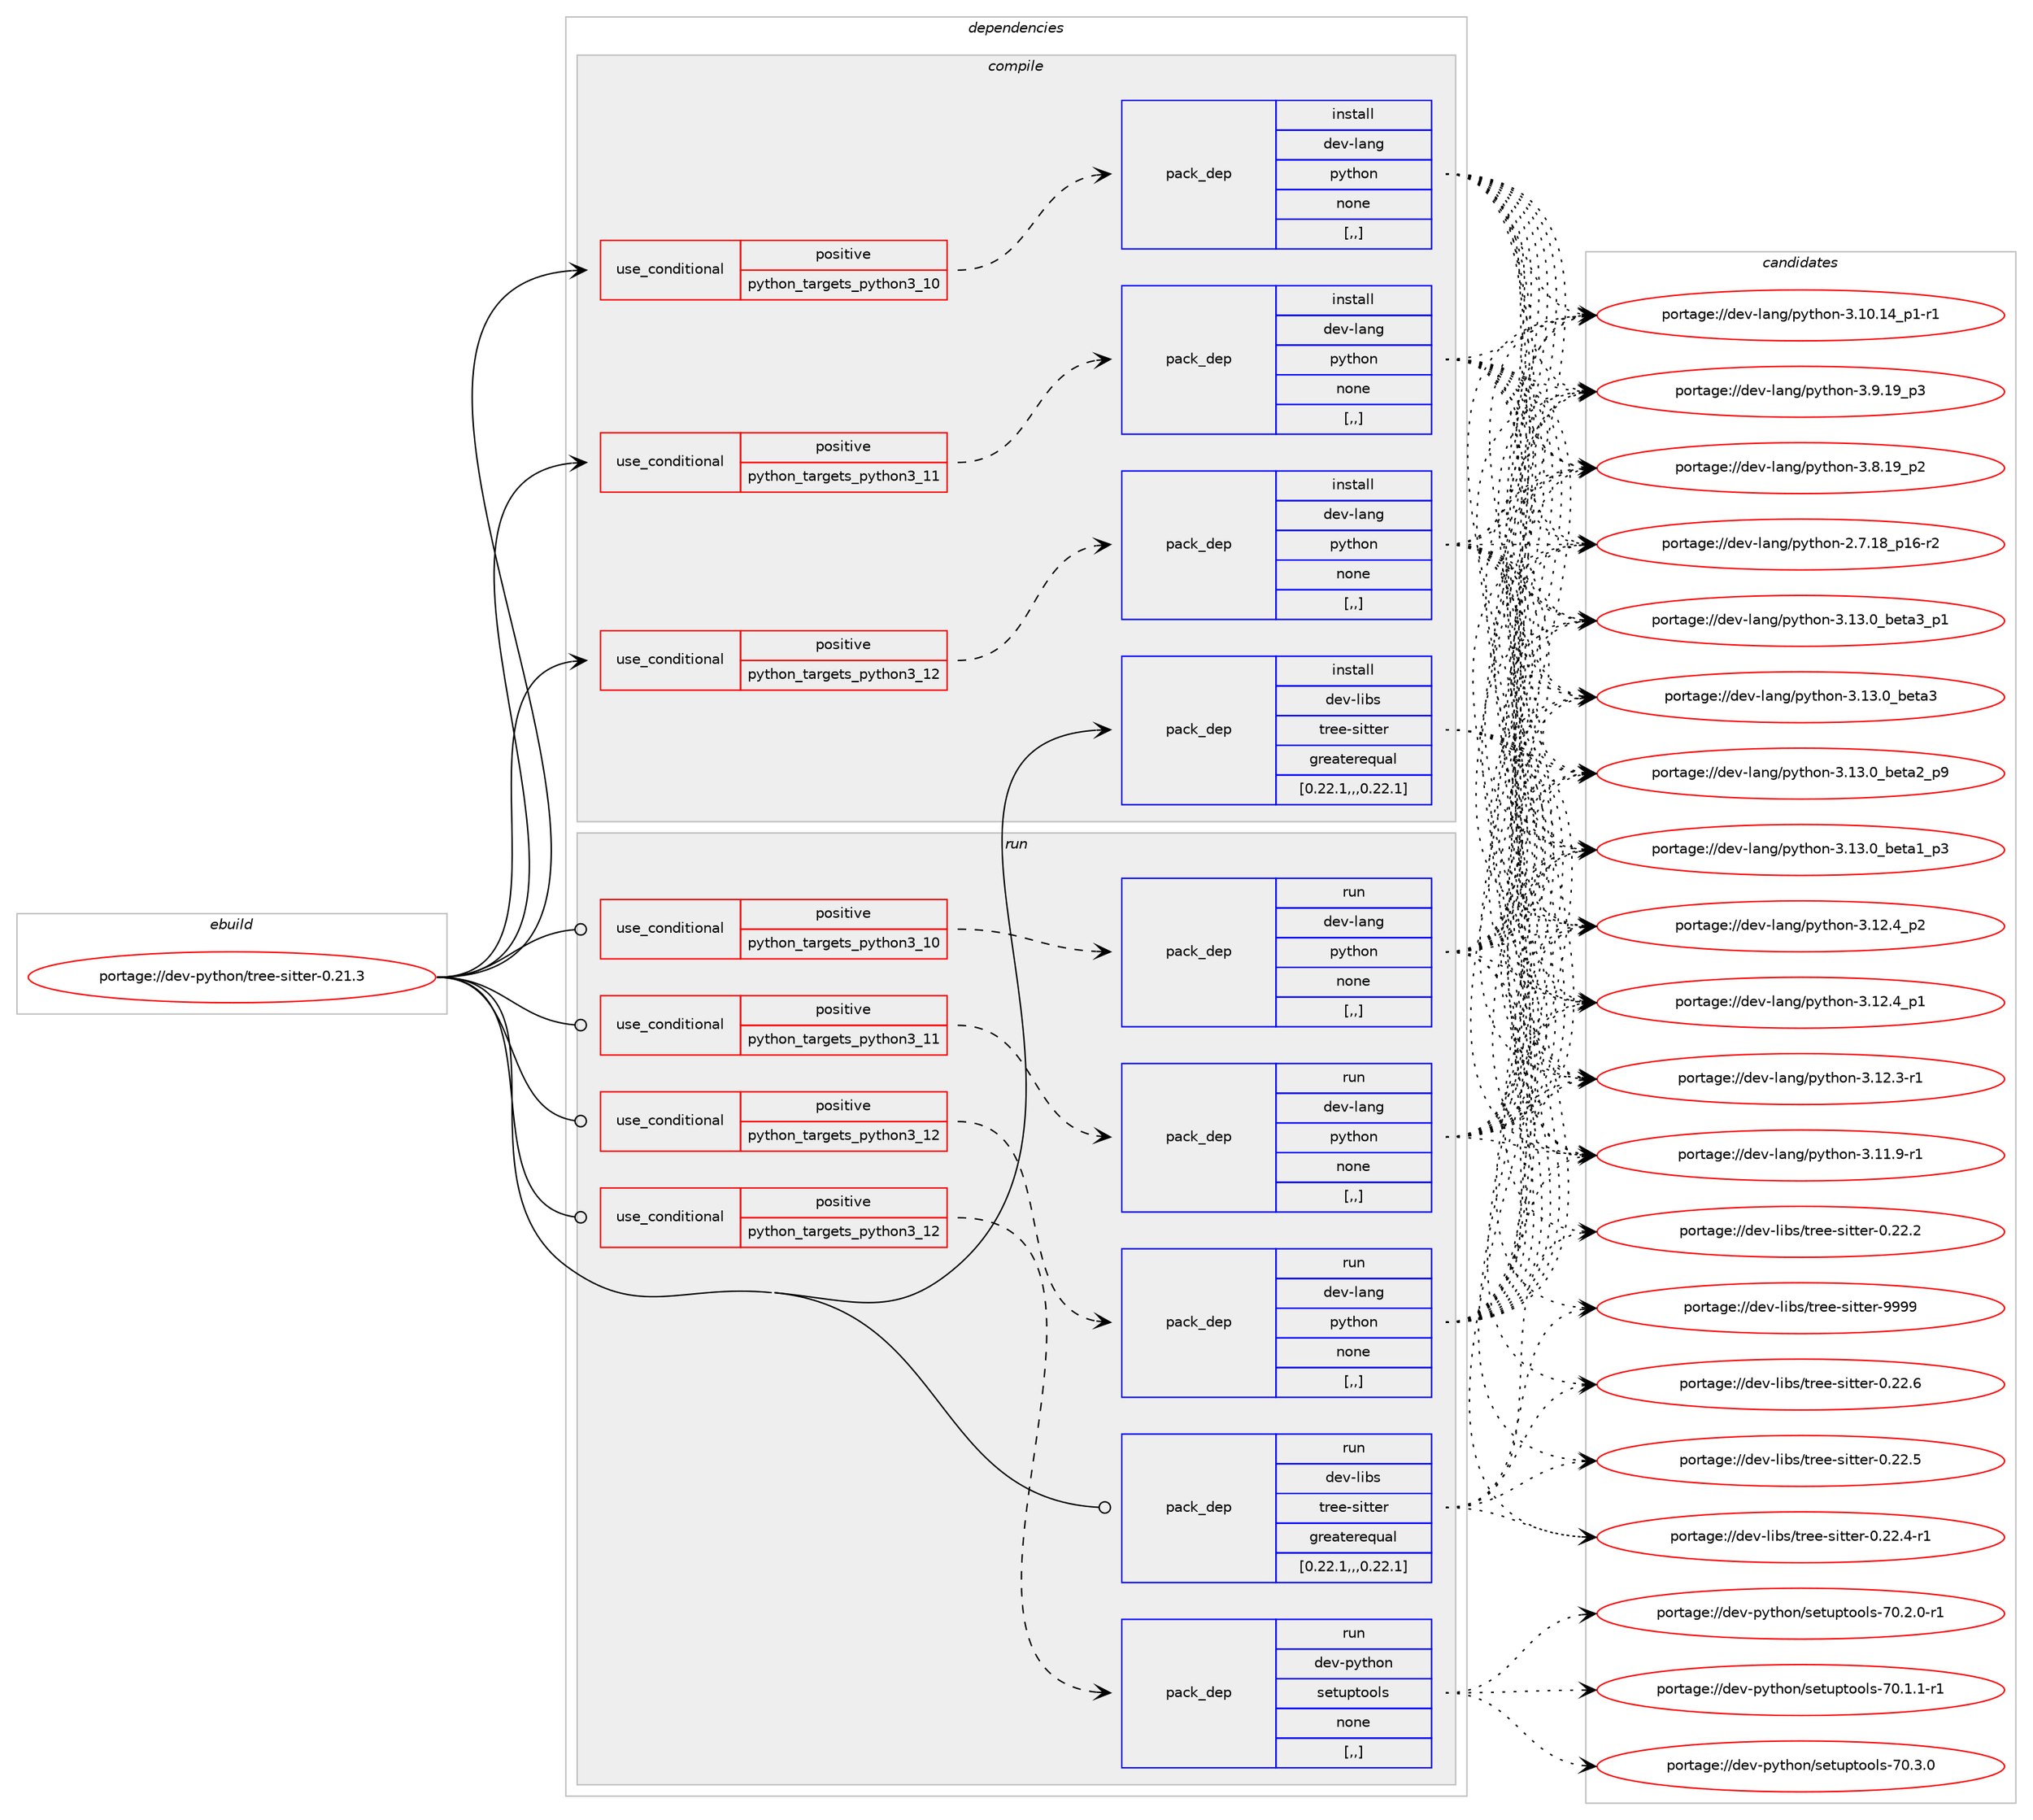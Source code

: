 digraph prolog {

# *************
# Graph options
# *************

newrank=true;
concentrate=true;
compound=true;
graph [rankdir=LR,fontname=Helvetica,fontsize=10,ranksep=1.5];#, ranksep=2.5, nodesep=0.2];
edge  [arrowhead=vee];
node  [fontname=Helvetica,fontsize=10];

# **********
# The ebuild
# **********

subgraph cluster_leftcol {
color=gray;
label=<<i>ebuild</i>>;
id [label="portage://dev-python/tree-sitter-0.21.3", color=red, width=4, href="../dev-python/tree-sitter-0.21.3.svg"];
}

# ****************
# The dependencies
# ****************

subgraph cluster_midcol {
color=gray;
label=<<i>dependencies</i>>;
subgraph cluster_compile {
fillcolor="#eeeeee";
style=filled;
label=<<i>compile</i>>;
subgraph cond40427 {
dependency165508 [label=<<TABLE BORDER="0" CELLBORDER="1" CELLSPACING="0" CELLPADDING="4"><TR><TD ROWSPAN="3" CELLPADDING="10">use_conditional</TD></TR><TR><TD>positive</TD></TR><TR><TD>python_targets_python3_10</TD></TR></TABLE>>, shape=none, color=red];
subgraph pack123808 {
dependency165509 [label=<<TABLE BORDER="0" CELLBORDER="1" CELLSPACING="0" CELLPADDING="4" WIDTH="220"><TR><TD ROWSPAN="6" CELLPADDING="30">pack_dep</TD></TR><TR><TD WIDTH="110">install</TD></TR><TR><TD>dev-lang</TD></TR><TR><TD>python</TD></TR><TR><TD>none</TD></TR><TR><TD>[,,]</TD></TR></TABLE>>, shape=none, color=blue];
}
dependency165508:e -> dependency165509:w [weight=20,style="dashed",arrowhead="vee"];
}
id:e -> dependency165508:w [weight=20,style="solid",arrowhead="vee"];
subgraph cond40428 {
dependency165510 [label=<<TABLE BORDER="0" CELLBORDER="1" CELLSPACING="0" CELLPADDING="4"><TR><TD ROWSPAN="3" CELLPADDING="10">use_conditional</TD></TR><TR><TD>positive</TD></TR><TR><TD>python_targets_python3_11</TD></TR></TABLE>>, shape=none, color=red];
subgraph pack123809 {
dependency165511 [label=<<TABLE BORDER="0" CELLBORDER="1" CELLSPACING="0" CELLPADDING="4" WIDTH="220"><TR><TD ROWSPAN="6" CELLPADDING="30">pack_dep</TD></TR><TR><TD WIDTH="110">install</TD></TR><TR><TD>dev-lang</TD></TR><TR><TD>python</TD></TR><TR><TD>none</TD></TR><TR><TD>[,,]</TD></TR></TABLE>>, shape=none, color=blue];
}
dependency165510:e -> dependency165511:w [weight=20,style="dashed",arrowhead="vee"];
}
id:e -> dependency165510:w [weight=20,style="solid",arrowhead="vee"];
subgraph cond40429 {
dependency165512 [label=<<TABLE BORDER="0" CELLBORDER="1" CELLSPACING="0" CELLPADDING="4"><TR><TD ROWSPAN="3" CELLPADDING="10">use_conditional</TD></TR><TR><TD>positive</TD></TR><TR><TD>python_targets_python3_12</TD></TR></TABLE>>, shape=none, color=red];
subgraph pack123810 {
dependency165513 [label=<<TABLE BORDER="0" CELLBORDER="1" CELLSPACING="0" CELLPADDING="4" WIDTH="220"><TR><TD ROWSPAN="6" CELLPADDING="30">pack_dep</TD></TR><TR><TD WIDTH="110">install</TD></TR><TR><TD>dev-lang</TD></TR><TR><TD>python</TD></TR><TR><TD>none</TD></TR><TR><TD>[,,]</TD></TR></TABLE>>, shape=none, color=blue];
}
dependency165512:e -> dependency165513:w [weight=20,style="dashed",arrowhead="vee"];
}
id:e -> dependency165512:w [weight=20,style="solid",arrowhead="vee"];
subgraph pack123811 {
dependency165514 [label=<<TABLE BORDER="0" CELLBORDER="1" CELLSPACING="0" CELLPADDING="4" WIDTH="220"><TR><TD ROWSPAN="6" CELLPADDING="30">pack_dep</TD></TR><TR><TD WIDTH="110">install</TD></TR><TR><TD>dev-libs</TD></TR><TR><TD>tree-sitter</TD></TR><TR><TD>greaterequal</TD></TR><TR><TD>[0.22.1,,,0.22.1]</TD></TR></TABLE>>, shape=none, color=blue];
}
id:e -> dependency165514:w [weight=20,style="solid",arrowhead="vee"];
}
subgraph cluster_compileandrun {
fillcolor="#eeeeee";
style=filled;
label=<<i>compile and run</i>>;
}
subgraph cluster_run {
fillcolor="#eeeeee";
style=filled;
label=<<i>run</i>>;
subgraph cond40430 {
dependency165515 [label=<<TABLE BORDER="0" CELLBORDER="1" CELLSPACING="0" CELLPADDING="4"><TR><TD ROWSPAN="3" CELLPADDING="10">use_conditional</TD></TR><TR><TD>positive</TD></TR><TR><TD>python_targets_python3_10</TD></TR></TABLE>>, shape=none, color=red];
subgraph pack123812 {
dependency165516 [label=<<TABLE BORDER="0" CELLBORDER="1" CELLSPACING="0" CELLPADDING="4" WIDTH="220"><TR><TD ROWSPAN="6" CELLPADDING="30">pack_dep</TD></TR><TR><TD WIDTH="110">run</TD></TR><TR><TD>dev-lang</TD></TR><TR><TD>python</TD></TR><TR><TD>none</TD></TR><TR><TD>[,,]</TD></TR></TABLE>>, shape=none, color=blue];
}
dependency165515:e -> dependency165516:w [weight=20,style="dashed",arrowhead="vee"];
}
id:e -> dependency165515:w [weight=20,style="solid",arrowhead="odot"];
subgraph cond40431 {
dependency165517 [label=<<TABLE BORDER="0" CELLBORDER="1" CELLSPACING="0" CELLPADDING="4"><TR><TD ROWSPAN="3" CELLPADDING="10">use_conditional</TD></TR><TR><TD>positive</TD></TR><TR><TD>python_targets_python3_11</TD></TR></TABLE>>, shape=none, color=red];
subgraph pack123813 {
dependency165518 [label=<<TABLE BORDER="0" CELLBORDER="1" CELLSPACING="0" CELLPADDING="4" WIDTH="220"><TR><TD ROWSPAN="6" CELLPADDING="30">pack_dep</TD></TR><TR><TD WIDTH="110">run</TD></TR><TR><TD>dev-lang</TD></TR><TR><TD>python</TD></TR><TR><TD>none</TD></TR><TR><TD>[,,]</TD></TR></TABLE>>, shape=none, color=blue];
}
dependency165517:e -> dependency165518:w [weight=20,style="dashed",arrowhead="vee"];
}
id:e -> dependency165517:w [weight=20,style="solid",arrowhead="odot"];
subgraph cond40432 {
dependency165519 [label=<<TABLE BORDER="0" CELLBORDER="1" CELLSPACING="0" CELLPADDING="4"><TR><TD ROWSPAN="3" CELLPADDING="10">use_conditional</TD></TR><TR><TD>positive</TD></TR><TR><TD>python_targets_python3_12</TD></TR></TABLE>>, shape=none, color=red];
subgraph pack123814 {
dependency165520 [label=<<TABLE BORDER="0" CELLBORDER="1" CELLSPACING="0" CELLPADDING="4" WIDTH="220"><TR><TD ROWSPAN="6" CELLPADDING="30">pack_dep</TD></TR><TR><TD WIDTH="110">run</TD></TR><TR><TD>dev-lang</TD></TR><TR><TD>python</TD></TR><TR><TD>none</TD></TR><TR><TD>[,,]</TD></TR></TABLE>>, shape=none, color=blue];
}
dependency165519:e -> dependency165520:w [weight=20,style="dashed",arrowhead="vee"];
}
id:e -> dependency165519:w [weight=20,style="solid",arrowhead="odot"];
subgraph cond40433 {
dependency165521 [label=<<TABLE BORDER="0" CELLBORDER="1" CELLSPACING="0" CELLPADDING="4"><TR><TD ROWSPAN="3" CELLPADDING="10">use_conditional</TD></TR><TR><TD>positive</TD></TR><TR><TD>python_targets_python3_12</TD></TR></TABLE>>, shape=none, color=red];
subgraph pack123815 {
dependency165522 [label=<<TABLE BORDER="0" CELLBORDER="1" CELLSPACING="0" CELLPADDING="4" WIDTH="220"><TR><TD ROWSPAN="6" CELLPADDING="30">pack_dep</TD></TR><TR><TD WIDTH="110">run</TD></TR><TR><TD>dev-python</TD></TR><TR><TD>setuptools</TD></TR><TR><TD>none</TD></TR><TR><TD>[,,]</TD></TR></TABLE>>, shape=none, color=blue];
}
dependency165521:e -> dependency165522:w [weight=20,style="dashed",arrowhead="vee"];
}
id:e -> dependency165521:w [weight=20,style="solid",arrowhead="odot"];
subgraph pack123816 {
dependency165523 [label=<<TABLE BORDER="0" CELLBORDER="1" CELLSPACING="0" CELLPADDING="4" WIDTH="220"><TR><TD ROWSPAN="6" CELLPADDING="30">pack_dep</TD></TR><TR><TD WIDTH="110">run</TD></TR><TR><TD>dev-libs</TD></TR><TR><TD>tree-sitter</TD></TR><TR><TD>greaterequal</TD></TR><TR><TD>[0.22.1,,,0.22.1]</TD></TR></TABLE>>, shape=none, color=blue];
}
id:e -> dependency165523:w [weight=20,style="solid",arrowhead="odot"];
}
}

# **************
# The candidates
# **************

subgraph cluster_choices {
rank=same;
color=gray;
label=<<i>candidates</i>>;

subgraph choice123808 {
color=black;
nodesep=1;
choice10010111845108971101034711212111610411111045514649514648959810111697519511249 [label="portage://dev-lang/python-3.13.0_beta3_p1", color=red, width=4,href="../dev-lang/python-3.13.0_beta3_p1.svg"];
choice1001011184510897110103471121211161041111104551464951464895981011169751 [label="portage://dev-lang/python-3.13.0_beta3", color=red, width=4,href="../dev-lang/python-3.13.0_beta3.svg"];
choice10010111845108971101034711212111610411111045514649514648959810111697509511257 [label="portage://dev-lang/python-3.13.0_beta2_p9", color=red, width=4,href="../dev-lang/python-3.13.0_beta2_p9.svg"];
choice10010111845108971101034711212111610411111045514649514648959810111697499511251 [label="portage://dev-lang/python-3.13.0_beta1_p3", color=red, width=4,href="../dev-lang/python-3.13.0_beta1_p3.svg"];
choice100101118451089711010347112121116104111110455146495046529511250 [label="portage://dev-lang/python-3.12.4_p2", color=red, width=4,href="../dev-lang/python-3.12.4_p2.svg"];
choice100101118451089711010347112121116104111110455146495046529511249 [label="portage://dev-lang/python-3.12.4_p1", color=red, width=4,href="../dev-lang/python-3.12.4_p1.svg"];
choice100101118451089711010347112121116104111110455146495046514511449 [label="portage://dev-lang/python-3.12.3-r1", color=red, width=4,href="../dev-lang/python-3.12.3-r1.svg"];
choice100101118451089711010347112121116104111110455146494946574511449 [label="portage://dev-lang/python-3.11.9-r1", color=red, width=4,href="../dev-lang/python-3.11.9-r1.svg"];
choice100101118451089711010347112121116104111110455146494846495295112494511449 [label="portage://dev-lang/python-3.10.14_p1-r1", color=red, width=4,href="../dev-lang/python-3.10.14_p1-r1.svg"];
choice100101118451089711010347112121116104111110455146574649579511251 [label="portage://dev-lang/python-3.9.19_p3", color=red, width=4,href="../dev-lang/python-3.9.19_p3.svg"];
choice100101118451089711010347112121116104111110455146564649579511250 [label="portage://dev-lang/python-3.8.19_p2", color=red, width=4,href="../dev-lang/python-3.8.19_p2.svg"];
choice100101118451089711010347112121116104111110455046554649569511249544511450 [label="portage://dev-lang/python-2.7.18_p16-r2", color=red, width=4,href="../dev-lang/python-2.7.18_p16-r2.svg"];
dependency165509:e -> choice10010111845108971101034711212111610411111045514649514648959810111697519511249:w [style=dotted,weight="100"];
dependency165509:e -> choice1001011184510897110103471121211161041111104551464951464895981011169751:w [style=dotted,weight="100"];
dependency165509:e -> choice10010111845108971101034711212111610411111045514649514648959810111697509511257:w [style=dotted,weight="100"];
dependency165509:e -> choice10010111845108971101034711212111610411111045514649514648959810111697499511251:w [style=dotted,weight="100"];
dependency165509:e -> choice100101118451089711010347112121116104111110455146495046529511250:w [style=dotted,weight="100"];
dependency165509:e -> choice100101118451089711010347112121116104111110455146495046529511249:w [style=dotted,weight="100"];
dependency165509:e -> choice100101118451089711010347112121116104111110455146495046514511449:w [style=dotted,weight="100"];
dependency165509:e -> choice100101118451089711010347112121116104111110455146494946574511449:w [style=dotted,weight="100"];
dependency165509:e -> choice100101118451089711010347112121116104111110455146494846495295112494511449:w [style=dotted,weight="100"];
dependency165509:e -> choice100101118451089711010347112121116104111110455146574649579511251:w [style=dotted,weight="100"];
dependency165509:e -> choice100101118451089711010347112121116104111110455146564649579511250:w [style=dotted,weight="100"];
dependency165509:e -> choice100101118451089711010347112121116104111110455046554649569511249544511450:w [style=dotted,weight="100"];
}
subgraph choice123809 {
color=black;
nodesep=1;
choice10010111845108971101034711212111610411111045514649514648959810111697519511249 [label="portage://dev-lang/python-3.13.0_beta3_p1", color=red, width=4,href="../dev-lang/python-3.13.0_beta3_p1.svg"];
choice1001011184510897110103471121211161041111104551464951464895981011169751 [label="portage://dev-lang/python-3.13.0_beta3", color=red, width=4,href="../dev-lang/python-3.13.0_beta3.svg"];
choice10010111845108971101034711212111610411111045514649514648959810111697509511257 [label="portage://dev-lang/python-3.13.0_beta2_p9", color=red, width=4,href="../dev-lang/python-3.13.0_beta2_p9.svg"];
choice10010111845108971101034711212111610411111045514649514648959810111697499511251 [label="portage://dev-lang/python-3.13.0_beta1_p3", color=red, width=4,href="../dev-lang/python-3.13.0_beta1_p3.svg"];
choice100101118451089711010347112121116104111110455146495046529511250 [label="portage://dev-lang/python-3.12.4_p2", color=red, width=4,href="../dev-lang/python-3.12.4_p2.svg"];
choice100101118451089711010347112121116104111110455146495046529511249 [label="portage://dev-lang/python-3.12.4_p1", color=red, width=4,href="../dev-lang/python-3.12.4_p1.svg"];
choice100101118451089711010347112121116104111110455146495046514511449 [label="portage://dev-lang/python-3.12.3-r1", color=red, width=4,href="../dev-lang/python-3.12.3-r1.svg"];
choice100101118451089711010347112121116104111110455146494946574511449 [label="portage://dev-lang/python-3.11.9-r1", color=red, width=4,href="../dev-lang/python-3.11.9-r1.svg"];
choice100101118451089711010347112121116104111110455146494846495295112494511449 [label="portage://dev-lang/python-3.10.14_p1-r1", color=red, width=4,href="../dev-lang/python-3.10.14_p1-r1.svg"];
choice100101118451089711010347112121116104111110455146574649579511251 [label="portage://dev-lang/python-3.9.19_p3", color=red, width=4,href="../dev-lang/python-3.9.19_p3.svg"];
choice100101118451089711010347112121116104111110455146564649579511250 [label="portage://dev-lang/python-3.8.19_p2", color=red, width=4,href="../dev-lang/python-3.8.19_p2.svg"];
choice100101118451089711010347112121116104111110455046554649569511249544511450 [label="portage://dev-lang/python-2.7.18_p16-r2", color=red, width=4,href="../dev-lang/python-2.7.18_p16-r2.svg"];
dependency165511:e -> choice10010111845108971101034711212111610411111045514649514648959810111697519511249:w [style=dotted,weight="100"];
dependency165511:e -> choice1001011184510897110103471121211161041111104551464951464895981011169751:w [style=dotted,weight="100"];
dependency165511:e -> choice10010111845108971101034711212111610411111045514649514648959810111697509511257:w [style=dotted,weight="100"];
dependency165511:e -> choice10010111845108971101034711212111610411111045514649514648959810111697499511251:w [style=dotted,weight="100"];
dependency165511:e -> choice100101118451089711010347112121116104111110455146495046529511250:w [style=dotted,weight="100"];
dependency165511:e -> choice100101118451089711010347112121116104111110455146495046529511249:w [style=dotted,weight="100"];
dependency165511:e -> choice100101118451089711010347112121116104111110455146495046514511449:w [style=dotted,weight="100"];
dependency165511:e -> choice100101118451089711010347112121116104111110455146494946574511449:w [style=dotted,weight="100"];
dependency165511:e -> choice100101118451089711010347112121116104111110455146494846495295112494511449:w [style=dotted,weight="100"];
dependency165511:e -> choice100101118451089711010347112121116104111110455146574649579511251:w [style=dotted,weight="100"];
dependency165511:e -> choice100101118451089711010347112121116104111110455146564649579511250:w [style=dotted,weight="100"];
dependency165511:e -> choice100101118451089711010347112121116104111110455046554649569511249544511450:w [style=dotted,weight="100"];
}
subgraph choice123810 {
color=black;
nodesep=1;
choice10010111845108971101034711212111610411111045514649514648959810111697519511249 [label="portage://dev-lang/python-3.13.0_beta3_p1", color=red, width=4,href="../dev-lang/python-3.13.0_beta3_p1.svg"];
choice1001011184510897110103471121211161041111104551464951464895981011169751 [label="portage://dev-lang/python-3.13.0_beta3", color=red, width=4,href="../dev-lang/python-3.13.0_beta3.svg"];
choice10010111845108971101034711212111610411111045514649514648959810111697509511257 [label="portage://dev-lang/python-3.13.0_beta2_p9", color=red, width=4,href="../dev-lang/python-3.13.0_beta2_p9.svg"];
choice10010111845108971101034711212111610411111045514649514648959810111697499511251 [label="portage://dev-lang/python-3.13.0_beta1_p3", color=red, width=4,href="../dev-lang/python-3.13.0_beta1_p3.svg"];
choice100101118451089711010347112121116104111110455146495046529511250 [label="portage://dev-lang/python-3.12.4_p2", color=red, width=4,href="../dev-lang/python-3.12.4_p2.svg"];
choice100101118451089711010347112121116104111110455146495046529511249 [label="portage://dev-lang/python-3.12.4_p1", color=red, width=4,href="../dev-lang/python-3.12.4_p1.svg"];
choice100101118451089711010347112121116104111110455146495046514511449 [label="portage://dev-lang/python-3.12.3-r1", color=red, width=4,href="../dev-lang/python-3.12.3-r1.svg"];
choice100101118451089711010347112121116104111110455146494946574511449 [label="portage://dev-lang/python-3.11.9-r1", color=red, width=4,href="../dev-lang/python-3.11.9-r1.svg"];
choice100101118451089711010347112121116104111110455146494846495295112494511449 [label="portage://dev-lang/python-3.10.14_p1-r1", color=red, width=4,href="../dev-lang/python-3.10.14_p1-r1.svg"];
choice100101118451089711010347112121116104111110455146574649579511251 [label="portage://dev-lang/python-3.9.19_p3", color=red, width=4,href="../dev-lang/python-3.9.19_p3.svg"];
choice100101118451089711010347112121116104111110455146564649579511250 [label="portage://dev-lang/python-3.8.19_p2", color=red, width=4,href="../dev-lang/python-3.8.19_p2.svg"];
choice100101118451089711010347112121116104111110455046554649569511249544511450 [label="portage://dev-lang/python-2.7.18_p16-r2", color=red, width=4,href="../dev-lang/python-2.7.18_p16-r2.svg"];
dependency165513:e -> choice10010111845108971101034711212111610411111045514649514648959810111697519511249:w [style=dotted,weight="100"];
dependency165513:e -> choice1001011184510897110103471121211161041111104551464951464895981011169751:w [style=dotted,weight="100"];
dependency165513:e -> choice10010111845108971101034711212111610411111045514649514648959810111697509511257:w [style=dotted,weight="100"];
dependency165513:e -> choice10010111845108971101034711212111610411111045514649514648959810111697499511251:w [style=dotted,weight="100"];
dependency165513:e -> choice100101118451089711010347112121116104111110455146495046529511250:w [style=dotted,weight="100"];
dependency165513:e -> choice100101118451089711010347112121116104111110455146495046529511249:w [style=dotted,weight="100"];
dependency165513:e -> choice100101118451089711010347112121116104111110455146495046514511449:w [style=dotted,weight="100"];
dependency165513:e -> choice100101118451089711010347112121116104111110455146494946574511449:w [style=dotted,weight="100"];
dependency165513:e -> choice100101118451089711010347112121116104111110455146494846495295112494511449:w [style=dotted,weight="100"];
dependency165513:e -> choice100101118451089711010347112121116104111110455146574649579511251:w [style=dotted,weight="100"];
dependency165513:e -> choice100101118451089711010347112121116104111110455146564649579511250:w [style=dotted,weight="100"];
dependency165513:e -> choice100101118451089711010347112121116104111110455046554649569511249544511450:w [style=dotted,weight="100"];
}
subgraph choice123811 {
color=black;
nodesep=1;
choice100101118451081059811547116114101101451151051161161011144557575757 [label="portage://dev-libs/tree-sitter-9999", color=red, width=4,href="../dev-libs/tree-sitter-9999.svg"];
choice1001011184510810598115471161141011014511510511611610111445484650504654 [label="portage://dev-libs/tree-sitter-0.22.6", color=red, width=4,href="../dev-libs/tree-sitter-0.22.6.svg"];
choice1001011184510810598115471161141011014511510511611610111445484650504653 [label="portage://dev-libs/tree-sitter-0.22.5", color=red, width=4,href="../dev-libs/tree-sitter-0.22.5.svg"];
choice10010111845108105981154711611410110145115105116116101114454846505046524511449 [label="portage://dev-libs/tree-sitter-0.22.4-r1", color=red, width=4,href="../dev-libs/tree-sitter-0.22.4-r1.svg"];
choice1001011184510810598115471161141011014511510511611610111445484650504650 [label="portage://dev-libs/tree-sitter-0.22.2", color=red, width=4,href="../dev-libs/tree-sitter-0.22.2.svg"];
dependency165514:e -> choice100101118451081059811547116114101101451151051161161011144557575757:w [style=dotted,weight="100"];
dependency165514:e -> choice1001011184510810598115471161141011014511510511611610111445484650504654:w [style=dotted,weight="100"];
dependency165514:e -> choice1001011184510810598115471161141011014511510511611610111445484650504653:w [style=dotted,weight="100"];
dependency165514:e -> choice10010111845108105981154711611410110145115105116116101114454846505046524511449:w [style=dotted,weight="100"];
dependency165514:e -> choice1001011184510810598115471161141011014511510511611610111445484650504650:w [style=dotted,weight="100"];
}
subgraph choice123812 {
color=black;
nodesep=1;
choice10010111845108971101034711212111610411111045514649514648959810111697519511249 [label="portage://dev-lang/python-3.13.0_beta3_p1", color=red, width=4,href="../dev-lang/python-3.13.0_beta3_p1.svg"];
choice1001011184510897110103471121211161041111104551464951464895981011169751 [label="portage://dev-lang/python-3.13.0_beta3", color=red, width=4,href="../dev-lang/python-3.13.0_beta3.svg"];
choice10010111845108971101034711212111610411111045514649514648959810111697509511257 [label="portage://dev-lang/python-3.13.0_beta2_p9", color=red, width=4,href="../dev-lang/python-3.13.0_beta2_p9.svg"];
choice10010111845108971101034711212111610411111045514649514648959810111697499511251 [label="portage://dev-lang/python-3.13.0_beta1_p3", color=red, width=4,href="../dev-lang/python-3.13.0_beta1_p3.svg"];
choice100101118451089711010347112121116104111110455146495046529511250 [label="portage://dev-lang/python-3.12.4_p2", color=red, width=4,href="../dev-lang/python-3.12.4_p2.svg"];
choice100101118451089711010347112121116104111110455146495046529511249 [label="portage://dev-lang/python-3.12.4_p1", color=red, width=4,href="../dev-lang/python-3.12.4_p1.svg"];
choice100101118451089711010347112121116104111110455146495046514511449 [label="portage://dev-lang/python-3.12.3-r1", color=red, width=4,href="../dev-lang/python-3.12.3-r1.svg"];
choice100101118451089711010347112121116104111110455146494946574511449 [label="portage://dev-lang/python-3.11.9-r1", color=red, width=4,href="../dev-lang/python-3.11.9-r1.svg"];
choice100101118451089711010347112121116104111110455146494846495295112494511449 [label="portage://dev-lang/python-3.10.14_p1-r1", color=red, width=4,href="../dev-lang/python-3.10.14_p1-r1.svg"];
choice100101118451089711010347112121116104111110455146574649579511251 [label="portage://dev-lang/python-3.9.19_p3", color=red, width=4,href="../dev-lang/python-3.9.19_p3.svg"];
choice100101118451089711010347112121116104111110455146564649579511250 [label="portage://dev-lang/python-3.8.19_p2", color=red, width=4,href="../dev-lang/python-3.8.19_p2.svg"];
choice100101118451089711010347112121116104111110455046554649569511249544511450 [label="portage://dev-lang/python-2.7.18_p16-r2", color=red, width=4,href="../dev-lang/python-2.7.18_p16-r2.svg"];
dependency165516:e -> choice10010111845108971101034711212111610411111045514649514648959810111697519511249:w [style=dotted,weight="100"];
dependency165516:e -> choice1001011184510897110103471121211161041111104551464951464895981011169751:w [style=dotted,weight="100"];
dependency165516:e -> choice10010111845108971101034711212111610411111045514649514648959810111697509511257:w [style=dotted,weight="100"];
dependency165516:e -> choice10010111845108971101034711212111610411111045514649514648959810111697499511251:w [style=dotted,weight="100"];
dependency165516:e -> choice100101118451089711010347112121116104111110455146495046529511250:w [style=dotted,weight="100"];
dependency165516:e -> choice100101118451089711010347112121116104111110455146495046529511249:w [style=dotted,weight="100"];
dependency165516:e -> choice100101118451089711010347112121116104111110455146495046514511449:w [style=dotted,weight="100"];
dependency165516:e -> choice100101118451089711010347112121116104111110455146494946574511449:w [style=dotted,weight="100"];
dependency165516:e -> choice100101118451089711010347112121116104111110455146494846495295112494511449:w [style=dotted,weight="100"];
dependency165516:e -> choice100101118451089711010347112121116104111110455146574649579511251:w [style=dotted,weight="100"];
dependency165516:e -> choice100101118451089711010347112121116104111110455146564649579511250:w [style=dotted,weight="100"];
dependency165516:e -> choice100101118451089711010347112121116104111110455046554649569511249544511450:w [style=dotted,weight="100"];
}
subgraph choice123813 {
color=black;
nodesep=1;
choice10010111845108971101034711212111610411111045514649514648959810111697519511249 [label="portage://dev-lang/python-3.13.0_beta3_p1", color=red, width=4,href="../dev-lang/python-3.13.0_beta3_p1.svg"];
choice1001011184510897110103471121211161041111104551464951464895981011169751 [label="portage://dev-lang/python-3.13.0_beta3", color=red, width=4,href="../dev-lang/python-3.13.0_beta3.svg"];
choice10010111845108971101034711212111610411111045514649514648959810111697509511257 [label="portage://dev-lang/python-3.13.0_beta2_p9", color=red, width=4,href="../dev-lang/python-3.13.0_beta2_p9.svg"];
choice10010111845108971101034711212111610411111045514649514648959810111697499511251 [label="portage://dev-lang/python-3.13.0_beta1_p3", color=red, width=4,href="../dev-lang/python-3.13.0_beta1_p3.svg"];
choice100101118451089711010347112121116104111110455146495046529511250 [label="portage://dev-lang/python-3.12.4_p2", color=red, width=4,href="../dev-lang/python-3.12.4_p2.svg"];
choice100101118451089711010347112121116104111110455146495046529511249 [label="portage://dev-lang/python-3.12.4_p1", color=red, width=4,href="../dev-lang/python-3.12.4_p1.svg"];
choice100101118451089711010347112121116104111110455146495046514511449 [label="portage://dev-lang/python-3.12.3-r1", color=red, width=4,href="../dev-lang/python-3.12.3-r1.svg"];
choice100101118451089711010347112121116104111110455146494946574511449 [label="portage://dev-lang/python-3.11.9-r1", color=red, width=4,href="../dev-lang/python-3.11.9-r1.svg"];
choice100101118451089711010347112121116104111110455146494846495295112494511449 [label="portage://dev-lang/python-3.10.14_p1-r1", color=red, width=4,href="../dev-lang/python-3.10.14_p1-r1.svg"];
choice100101118451089711010347112121116104111110455146574649579511251 [label="portage://dev-lang/python-3.9.19_p3", color=red, width=4,href="../dev-lang/python-3.9.19_p3.svg"];
choice100101118451089711010347112121116104111110455146564649579511250 [label="portage://dev-lang/python-3.8.19_p2", color=red, width=4,href="../dev-lang/python-3.8.19_p2.svg"];
choice100101118451089711010347112121116104111110455046554649569511249544511450 [label="portage://dev-lang/python-2.7.18_p16-r2", color=red, width=4,href="../dev-lang/python-2.7.18_p16-r2.svg"];
dependency165518:e -> choice10010111845108971101034711212111610411111045514649514648959810111697519511249:w [style=dotted,weight="100"];
dependency165518:e -> choice1001011184510897110103471121211161041111104551464951464895981011169751:w [style=dotted,weight="100"];
dependency165518:e -> choice10010111845108971101034711212111610411111045514649514648959810111697509511257:w [style=dotted,weight="100"];
dependency165518:e -> choice10010111845108971101034711212111610411111045514649514648959810111697499511251:w [style=dotted,weight="100"];
dependency165518:e -> choice100101118451089711010347112121116104111110455146495046529511250:w [style=dotted,weight="100"];
dependency165518:e -> choice100101118451089711010347112121116104111110455146495046529511249:w [style=dotted,weight="100"];
dependency165518:e -> choice100101118451089711010347112121116104111110455146495046514511449:w [style=dotted,weight="100"];
dependency165518:e -> choice100101118451089711010347112121116104111110455146494946574511449:w [style=dotted,weight="100"];
dependency165518:e -> choice100101118451089711010347112121116104111110455146494846495295112494511449:w [style=dotted,weight="100"];
dependency165518:e -> choice100101118451089711010347112121116104111110455146574649579511251:w [style=dotted,weight="100"];
dependency165518:e -> choice100101118451089711010347112121116104111110455146564649579511250:w [style=dotted,weight="100"];
dependency165518:e -> choice100101118451089711010347112121116104111110455046554649569511249544511450:w [style=dotted,weight="100"];
}
subgraph choice123814 {
color=black;
nodesep=1;
choice10010111845108971101034711212111610411111045514649514648959810111697519511249 [label="portage://dev-lang/python-3.13.0_beta3_p1", color=red, width=4,href="../dev-lang/python-3.13.0_beta3_p1.svg"];
choice1001011184510897110103471121211161041111104551464951464895981011169751 [label="portage://dev-lang/python-3.13.0_beta3", color=red, width=4,href="../dev-lang/python-3.13.0_beta3.svg"];
choice10010111845108971101034711212111610411111045514649514648959810111697509511257 [label="portage://dev-lang/python-3.13.0_beta2_p9", color=red, width=4,href="../dev-lang/python-3.13.0_beta2_p9.svg"];
choice10010111845108971101034711212111610411111045514649514648959810111697499511251 [label="portage://dev-lang/python-3.13.0_beta1_p3", color=red, width=4,href="../dev-lang/python-3.13.0_beta1_p3.svg"];
choice100101118451089711010347112121116104111110455146495046529511250 [label="portage://dev-lang/python-3.12.4_p2", color=red, width=4,href="../dev-lang/python-3.12.4_p2.svg"];
choice100101118451089711010347112121116104111110455146495046529511249 [label="portage://dev-lang/python-3.12.4_p1", color=red, width=4,href="../dev-lang/python-3.12.4_p1.svg"];
choice100101118451089711010347112121116104111110455146495046514511449 [label="portage://dev-lang/python-3.12.3-r1", color=red, width=4,href="../dev-lang/python-3.12.3-r1.svg"];
choice100101118451089711010347112121116104111110455146494946574511449 [label="portage://dev-lang/python-3.11.9-r1", color=red, width=4,href="../dev-lang/python-3.11.9-r1.svg"];
choice100101118451089711010347112121116104111110455146494846495295112494511449 [label="portage://dev-lang/python-3.10.14_p1-r1", color=red, width=4,href="../dev-lang/python-3.10.14_p1-r1.svg"];
choice100101118451089711010347112121116104111110455146574649579511251 [label="portage://dev-lang/python-3.9.19_p3", color=red, width=4,href="../dev-lang/python-3.9.19_p3.svg"];
choice100101118451089711010347112121116104111110455146564649579511250 [label="portage://dev-lang/python-3.8.19_p2", color=red, width=4,href="../dev-lang/python-3.8.19_p2.svg"];
choice100101118451089711010347112121116104111110455046554649569511249544511450 [label="portage://dev-lang/python-2.7.18_p16-r2", color=red, width=4,href="../dev-lang/python-2.7.18_p16-r2.svg"];
dependency165520:e -> choice10010111845108971101034711212111610411111045514649514648959810111697519511249:w [style=dotted,weight="100"];
dependency165520:e -> choice1001011184510897110103471121211161041111104551464951464895981011169751:w [style=dotted,weight="100"];
dependency165520:e -> choice10010111845108971101034711212111610411111045514649514648959810111697509511257:w [style=dotted,weight="100"];
dependency165520:e -> choice10010111845108971101034711212111610411111045514649514648959810111697499511251:w [style=dotted,weight="100"];
dependency165520:e -> choice100101118451089711010347112121116104111110455146495046529511250:w [style=dotted,weight="100"];
dependency165520:e -> choice100101118451089711010347112121116104111110455146495046529511249:w [style=dotted,weight="100"];
dependency165520:e -> choice100101118451089711010347112121116104111110455146495046514511449:w [style=dotted,weight="100"];
dependency165520:e -> choice100101118451089711010347112121116104111110455146494946574511449:w [style=dotted,weight="100"];
dependency165520:e -> choice100101118451089711010347112121116104111110455146494846495295112494511449:w [style=dotted,weight="100"];
dependency165520:e -> choice100101118451089711010347112121116104111110455146574649579511251:w [style=dotted,weight="100"];
dependency165520:e -> choice100101118451089711010347112121116104111110455146564649579511250:w [style=dotted,weight="100"];
dependency165520:e -> choice100101118451089711010347112121116104111110455046554649569511249544511450:w [style=dotted,weight="100"];
}
subgraph choice123815 {
color=black;
nodesep=1;
choice100101118451121211161041111104711510111611711211611111110811545554846514648 [label="portage://dev-python/setuptools-70.3.0", color=red, width=4,href="../dev-python/setuptools-70.3.0.svg"];
choice1001011184511212111610411111047115101116117112116111111108115455548465046484511449 [label="portage://dev-python/setuptools-70.2.0-r1", color=red, width=4,href="../dev-python/setuptools-70.2.0-r1.svg"];
choice1001011184511212111610411111047115101116117112116111111108115455548464946494511449 [label="portage://dev-python/setuptools-70.1.1-r1", color=red, width=4,href="../dev-python/setuptools-70.1.1-r1.svg"];
dependency165522:e -> choice100101118451121211161041111104711510111611711211611111110811545554846514648:w [style=dotted,weight="100"];
dependency165522:e -> choice1001011184511212111610411111047115101116117112116111111108115455548465046484511449:w [style=dotted,weight="100"];
dependency165522:e -> choice1001011184511212111610411111047115101116117112116111111108115455548464946494511449:w [style=dotted,weight="100"];
}
subgraph choice123816 {
color=black;
nodesep=1;
choice100101118451081059811547116114101101451151051161161011144557575757 [label="portage://dev-libs/tree-sitter-9999", color=red, width=4,href="../dev-libs/tree-sitter-9999.svg"];
choice1001011184510810598115471161141011014511510511611610111445484650504654 [label="portage://dev-libs/tree-sitter-0.22.6", color=red, width=4,href="../dev-libs/tree-sitter-0.22.6.svg"];
choice1001011184510810598115471161141011014511510511611610111445484650504653 [label="portage://dev-libs/tree-sitter-0.22.5", color=red, width=4,href="../dev-libs/tree-sitter-0.22.5.svg"];
choice10010111845108105981154711611410110145115105116116101114454846505046524511449 [label="portage://dev-libs/tree-sitter-0.22.4-r1", color=red, width=4,href="../dev-libs/tree-sitter-0.22.4-r1.svg"];
choice1001011184510810598115471161141011014511510511611610111445484650504650 [label="portage://dev-libs/tree-sitter-0.22.2", color=red, width=4,href="../dev-libs/tree-sitter-0.22.2.svg"];
dependency165523:e -> choice100101118451081059811547116114101101451151051161161011144557575757:w [style=dotted,weight="100"];
dependency165523:e -> choice1001011184510810598115471161141011014511510511611610111445484650504654:w [style=dotted,weight="100"];
dependency165523:e -> choice1001011184510810598115471161141011014511510511611610111445484650504653:w [style=dotted,weight="100"];
dependency165523:e -> choice10010111845108105981154711611410110145115105116116101114454846505046524511449:w [style=dotted,weight="100"];
dependency165523:e -> choice1001011184510810598115471161141011014511510511611610111445484650504650:w [style=dotted,weight="100"];
}
}

}
